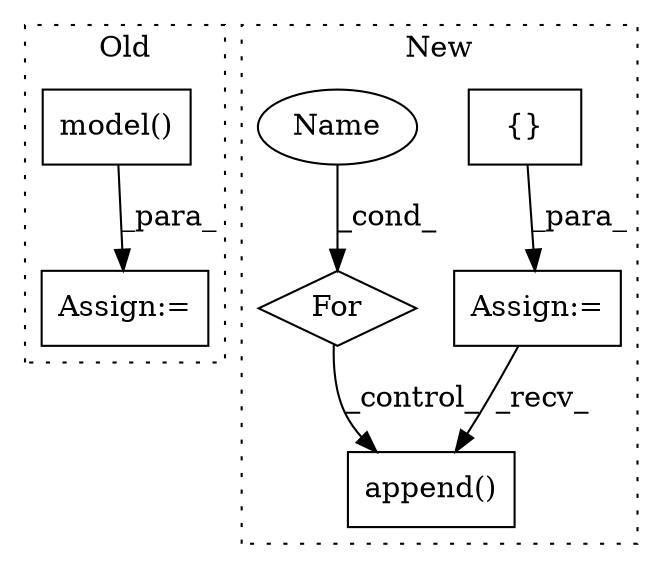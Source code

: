 digraph G {
subgraph cluster0 {
1 [label="model()" a="75" s="8273,8294" l="11,1" shape="box"];
4 [label="Assign:=" a="68" s="8270" l="3" shape="box"];
label = "Old";
style="dotted";
}
subgraph cluster1 {
2 [label="append()" a="75" s="8458,8556" l="22,1" shape="box"];
3 [label="{}" a="59" s="8295,8295" l="2,1" shape="box"];
5 [label="For" a="107" s="8306,8340" l="4,14" shape="diamond"];
6 [label="Name" a="87" s="8315" l="1" shape="ellipse"];
7 [label="Assign:=" a="68" s="8292" l="3" shape="box"];
label = "New";
style="dotted";
}
1 -> 4 [label="_para_"];
3 -> 7 [label="_para_"];
5 -> 2 [label="_control_"];
6 -> 5 [label="_cond_"];
7 -> 2 [label="_recv_"];
}